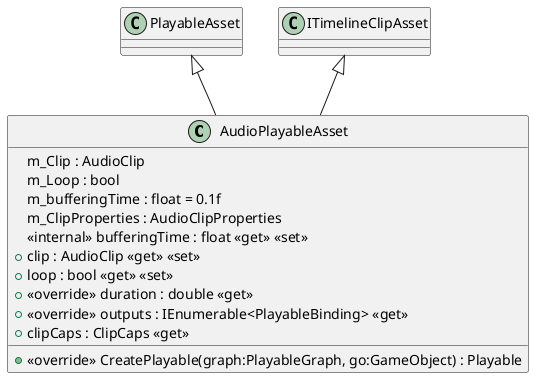 @startuml
class AudioPlayableAsset {
    m_Clip : AudioClip
    m_Loop : bool
    m_bufferingTime : float = 0.1f
    m_ClipProperties : AudioClipProperties
    <<internal>> bufferingTime : float <<get>> <<set>>
    + clip : AudioClip <<get>> <<set>>
    + loop : bool <<get>> <<set>>
    + <<override>> duration : double <<get>>
    + <<override>> outputs : IEnumerable<PlayableBinding> <<get>>
    + <<override>> CreatePlayable(graph:PlayableGraph, go:GameObject) : Playable
    + clipCaps : ClipCaps <<get>>
}
PlayableAsset <|-- AudioPlayableAsset
ITimelineClipAsset <|-- AudioPlayableAsset
@enduml
